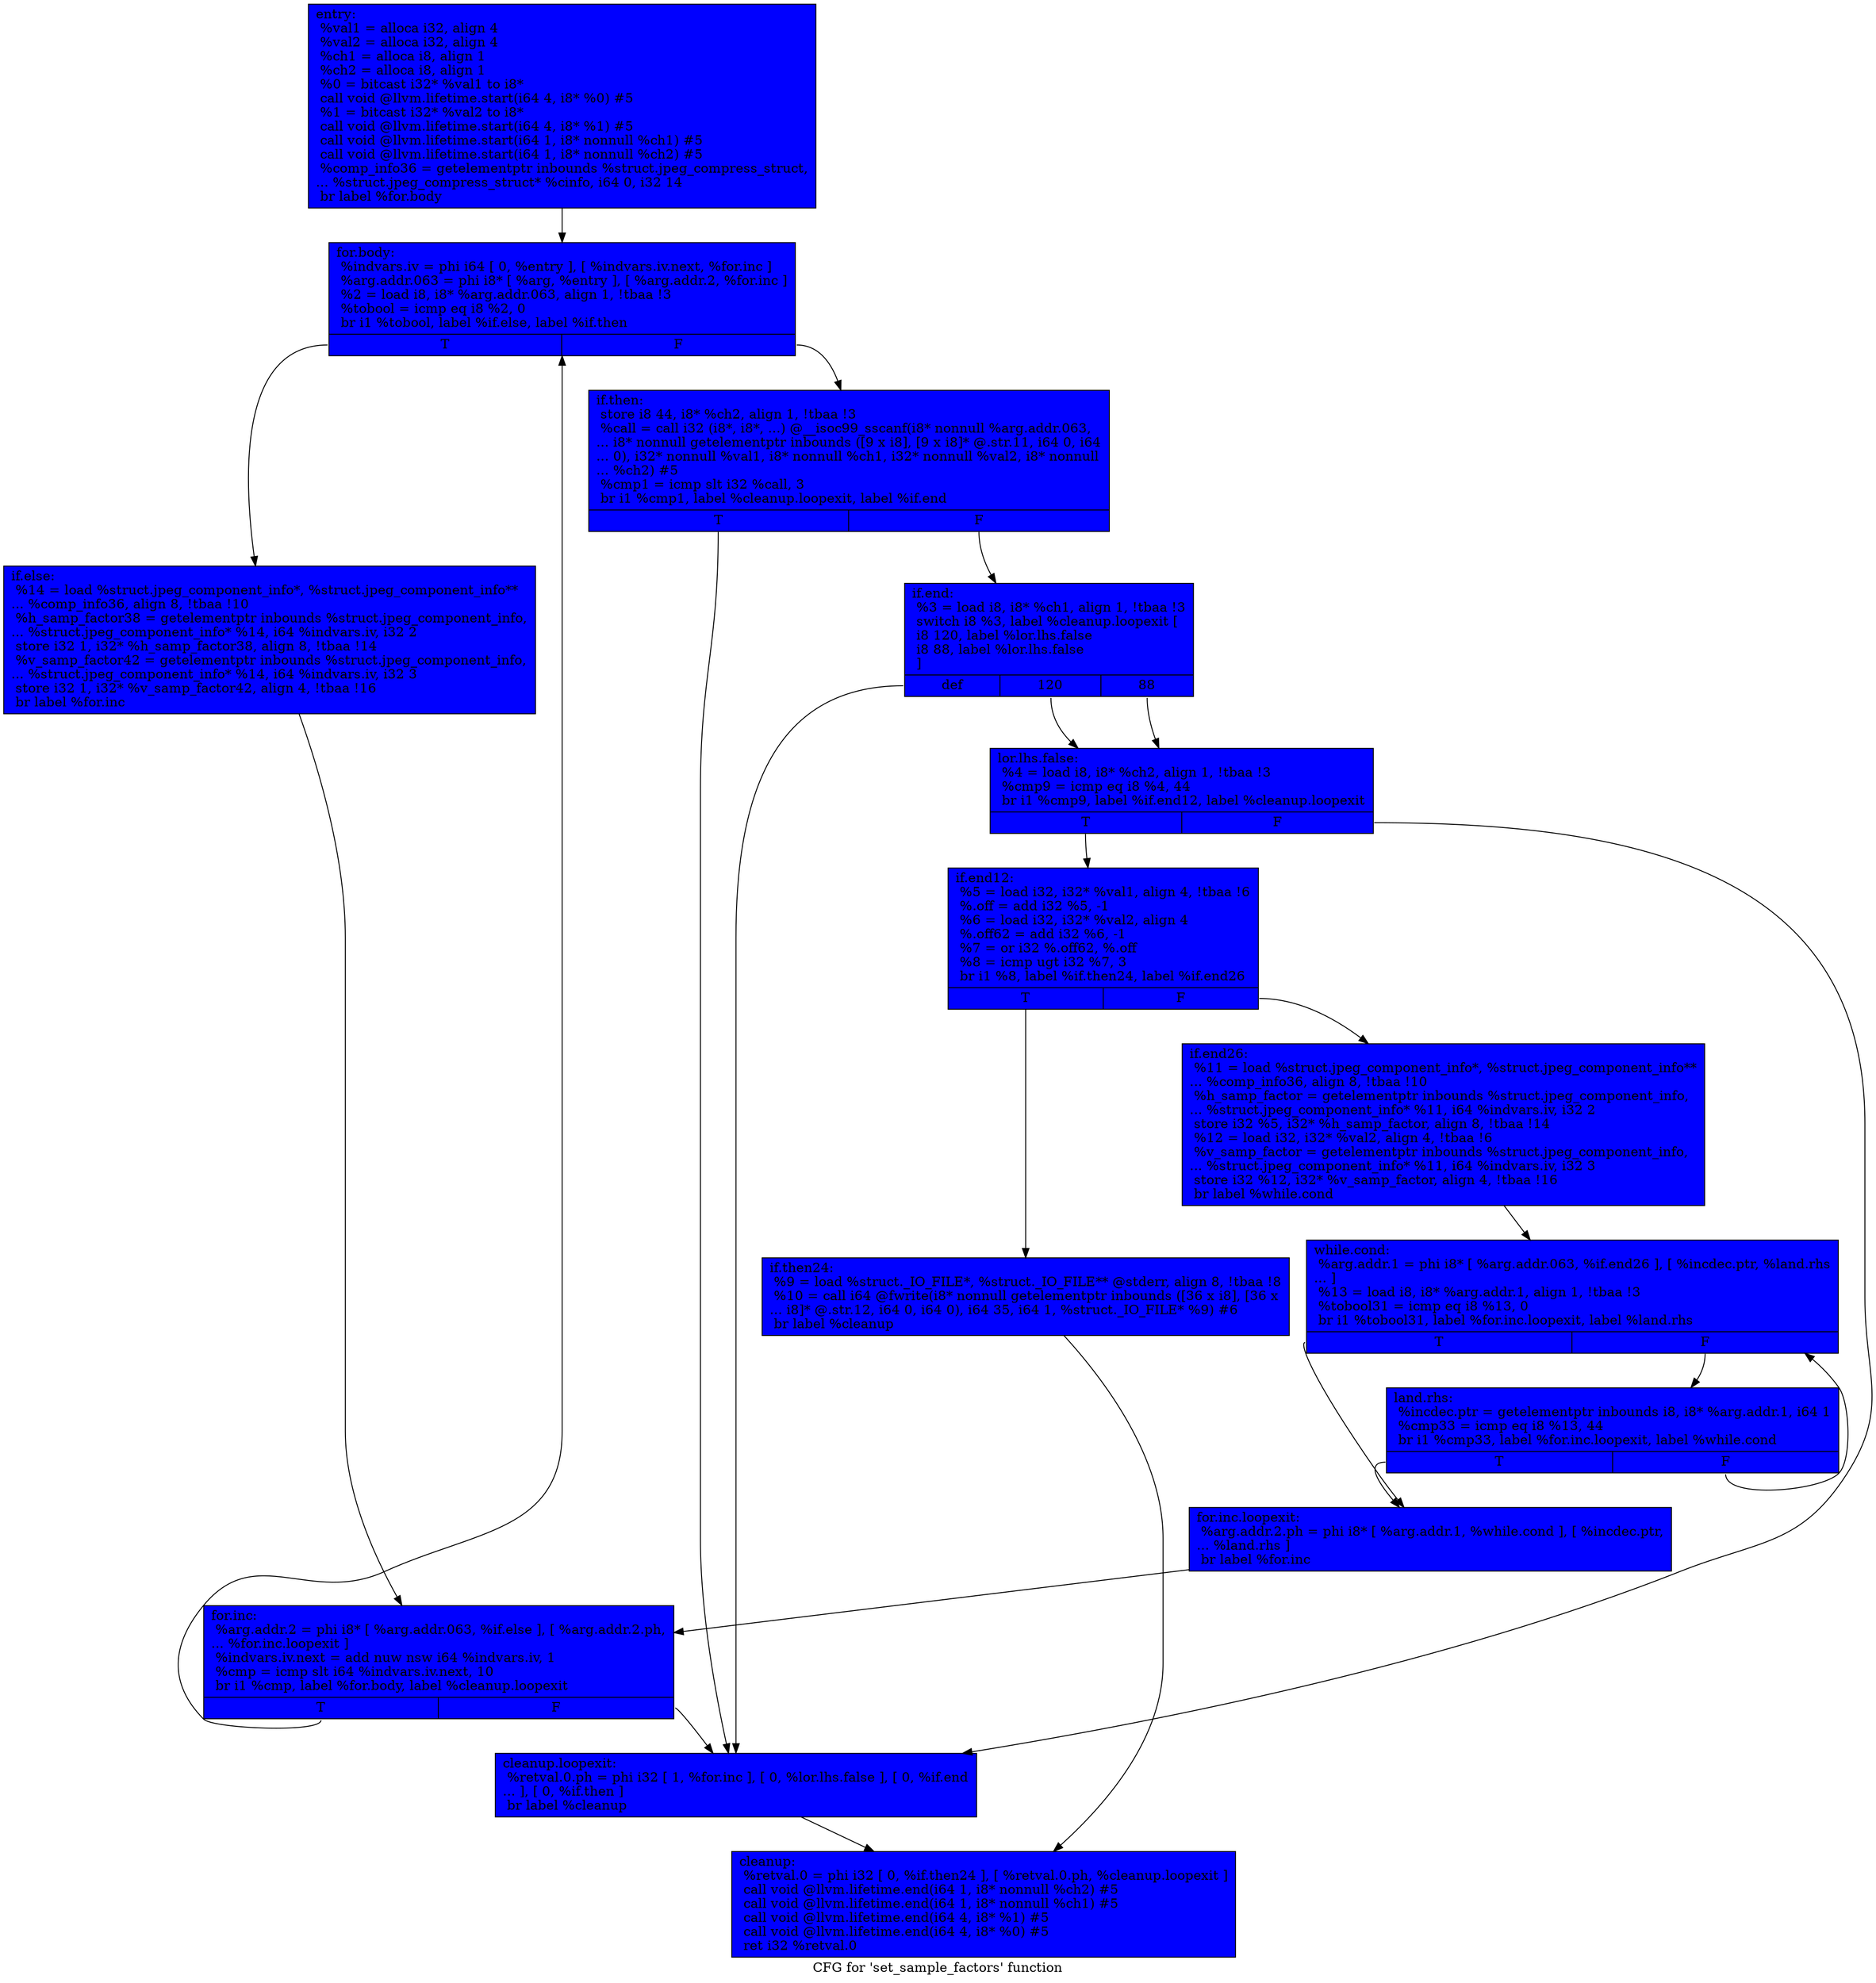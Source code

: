 digraph "CFG for 'set_sample_factors' function" {
	label="CFG for 'set_sample_factors' function";

	Node0x5e56490 [shape=record, style = filled, fillcolor = blue, label="{entry:\l  %val1 = alloca i32, align 4\l  %val2 = alloca i32, align 4\l  %ch1 = alloca i8, align 1\l  %ch2 = alloca i8, align 1\l  %0 = bitcast i32* %val1 to i8*\l  call void @llvm.lifetime.start(i64 4, i8* %0) #5\l  %1 = bitcast i32* %val2 to i8*\l  call void @llvm.lifetime.start(i64 4, i8* %1) #5\l  call void @llvm.lifetime.start(i64 1, i8* nonnull %ch1) #5\l  call void @llvm.lifetime.start(i64 1, i8* nonnull %ch2) #5\l  %comp_info36 = getelementptr inbounds %struct.jpeg_compress_struct,\l... %struct.jpeg_compress_struct* %cinfo, i64 0, i32 14\l  br label %for.body\l}"];
	Node0x5e56490 -> Node0x5e56ca0;
	Node0x5e56ca0 [shape=record, style = filled, fillcolor = blue, label="{for.body:                                         \l  %indvars.iv = phi i64 [ 0, %entry ], [ %indvars.iv.next, %for.inc ]\l  %arg.addr.063 = phi i8* [ %arg, %entry ], [ %arg.addr.2, %for.inc ]\l  %2 = load i8, i8* %arg.addr.063, align 1, !tbaa !3\l  %tobool = icmp eq i8 %2, 0\l  br i1 %tobool, label %if.else, label %if.then\l|{<s0>T|<s1>F}}"];
	Node0x5e56ca0:s0 -> Node0x5e56370;
	Node0x5e56ca0:s1 -> Node0x5e57440;
	Node0x5e57440 [shape=record, style = filled, fillcolor = blue, label="{if.then:                                          \l  store i8 44, i8* %ch2, align 1, !tbaa !3\l  %call = call i32 (i8*, i8*, ...) @__isoc99_sscanf(i8* nonnull %arg.addr.063,\l... i8* nonnull getelementptr inbounds ([9 x i8], [9 x i8]* @.str.11, i64 0, i64\l... 0), i32* nonnull %val1, i8* nonnull %ch1, i32* nonnull %val2, i8* nonnull\l... %ch2) #5\l  %cmp1 = icmp slt i32 %call, 3\l  br i1 %cmp1, label %cleanup.loopexit, label %if.end\l|{<s0>T|<s1>F}}"];
	Node0x5e57440:s0 -> Node0x5e579c0;
	Node0x5e57440:s1 -> Node0x5e57a60;
	Node0x5e57a60 [shape=record, style = filled, fillcolor = blue, label="{if.end:                                           \l  %3 = load i8, i8* %ch1, align 1, !tbaa !3\l  switch i8 %3, label %cleanup.loopexit [\l    i8 120, label %lor.lhs.false\l    i8 88, label %lor.lhs.false\l  ]\l|{<s0>def|<s1>120|<s2>88}}"];
	Node0x5e57a60:s0 -> Node0x5e579c0;
	Node0x5e57a60:s1 -> Node0x5e58010;
	Node0x5e57a60:s2 -> Node0x5e58010;
	Node0x5e58010 [shape=record, style = filled, fillcolor = blue, label="{lor.lhs.false:                                    \l  %4 = load i8, i8* %ch2, align 1, !tbaa !3\l  %cmp9 = icmp eq i8 %4, 44\l  br i1 %cmp9, label %if.end12, label %cleanup.loopexit\l|{<s0>T|<s1>F}}"];
	Node0x5e58010:s0 -> Node0x5e582f0;
	Node0x5e58010:s1 -> Node0x5e579c0;
	Node0x5e582f0 [shape=record, style = filled, fillcolor = blue, label="{if.end12:                                         \l  %5 = load i32, i32* %val1, align 4, !tbaa !6\l  %.off = add i32 %5, -1\l  %6 = load i32, i32* %val2, align 4\l  %.off62 = add i32 %6, -1\l  %7 = or i32 %.off62, %.off\l  %8 = icmp ugt i32 %7, 3\l  br i1 %8, label %if.then24, label %if.end26\l|{<s0>T|<s1>F}}"];
	Node0x5e582f0:s0 -> Node0x5e58200;
	Node0x5e582f0:s1 -> Node0x5e57300;
	Node0x5e58200 [shape=record, style = filled, fillcolor = blue, label="{if.then24:                                        \l  %9 = load %struct._IO_FILE*, %struct._IO_FILE** @stderr, align 8, !tbaa !8\l  %10 = call i64 @fwrite(i8* nonnull getelementptr inbounds ([36 x i8], [36 x\l... i8]* @.str.12, i64 0, i64 0), i64 35, i64 1, %struct._IO_FILE* %9) #6\l  br label %cleanup\l}"];
	Node0x5e58200 -> Node0x5e58e70;
	Node0x5e57300 [shape=record, style = filled, fillcolor = blue, label="{if.end26:                                         \l  %11 = load %struct.jpeg_component_info*, %struct.jpeg_component_info**\l... %comp_info36, align 8, !tbaa !10\l  %h_samp_factor = getelementptr inbounds %struct.jpeg_component_info,\l... %struct.jpeg_component_info* %11, i64 %indvars.iv, i32 2\l  store i32 %5, i32* %h_samp_factor, align 8, !tbaa !14\l  %12 = load i32, i32* %val2, align 4, !tbaa !6\l  %v_samp_factor = getelementptr inbounds %struct.jpeg_component_info,\l... %struct.jpeg_component_info* %11, i64 %indvars.iv, i32 3\l  store i32 %12, i32* %v_samp_factor, align 4, !tbaa !16\l  br label %while.cond\l}"];
	Node0x5e57300 -> Node0x5e594e0;
	Node0x5e594e0 [shape=record, style = filled, fillcolor = blue, label="{while.cond:                                       \l  %arg.addr.1 = phi i8* [ %arg.addr.063, %if.end26 ], [ %incdec.ptr, %land.rhs\l... ]\l  %13 = load i8, i8* %arg.addr.1, align 1, !tbaa !3\l  %tobool31 = icmp eq i8 %13, 0\l  br i1 %tobool31, label %for.inc.loopexit, label %land.rhs\l|{<s0>T|<s1>F}}"];
	Node0x5e594e0:s0 -> Node0x5e59990;
	Node0x5e594e0:s1 -> Node0x5e59690;
	Node0x5e59690 [shape=record, style = filled, fillcolor = blue, label="{land.rhs:                                         \l  %incdec.ptr = getelementptr inbounds i8, i8* %arg.addr.1, i64 1\l  %cmp33 = icmp eq i8 %13, 44\l  br i1 %cmp33, label %for.inc.loopexit, label %while.cond\l|{<s0>T|<s1>F}}"];
	Node0x5e59690:s0 -> Node0x5e59990;
	Node0x5e59690:s1 -> Node0x5e594e0;
	Node0x5e56370 [shape=record, style = filled, fillcolor = blue, label="{if.else:                                          \l  %14 = load %struct.jpeg_component_info*, %struct.jpeg_component_info**\l... %comp_info36, align 8, !tbaa !10\l  %h_samp_factor38 = getelementptr inbounds %struct.jpeg_component_info,\l... %struct.jpeg_component_info* %14, i64 %indvars.iv, i32 2\l  store i32 1, i32* %h_samp_factor38, align 8, !tbaa !14\l  %v_samp_factor42 = getelementptr inbounds %struct.jpeg_component_info,\l... %struct.jpeg_component_info* %14, i64 %indvars.iv, i32 3\l  store i32 1, i32* %v_samp_factor42, align 4, !tbaa !16\l  br label %for.inc\l}"];
	Node0x5e56370 -> Node0x5e56e50;
	Node0x5e59990 [shape=record, style = filled, fillcolor = blue, label="{for.inc.loopexit:                                 \l  %arg.addr.2.ph = phi i8* [ %arg.addr.1, %while.cond ], [ %incdec.ptr,\l... %land.rhs ]\l  br label %for.inc\l}"];
	Node0x5e59990 -> Node0x5e56e50;
	Node0x5e56e50 [shape=record, style = filled, fillcolor = blue, label="{for.inc:                                          \l  %arg.addr.2 = phi i8* [ %arg.addr.063, %if.else ], [ %arg.addr.2.ph,\l... %for.inc.loopexit ]\l  %indvars.iv.next = add nuw nsw i64 %indvars.iv, 1\l  %cmp = icmp slt i64 %indvars.iv.next, 10\l  br i1 %cmp, label %for.body, label %cleanup.loopexit\l|{<s0>T|<s1>F}}"];
	Node0x5e56e50:s0 -> Node0x5e56ca0;
	Node0x5e56e50:s1 -> Node0x5e579c0;
	Node0x5e579c0 [shape=record, style = filled, fillcolor = blue, label="{cleanup.loopexit:                                 \l  %retval.0.ph = phi i32 [ 1, %for.inc ], [ 0, %lor.lhs.false ], [ 0, %if.end\l... ], [ 0, %if.then ]\l  br label %cleanup\l}"];
	Node0x5e579c0 -> Node0x5e58e70;
	Node0x5e58e70 [shape=record, style = filled, fillcolor = blue, label="{cleanup:                                          \l  %retval.0 = phi i32 [ 0, %if.then24 ], [ %retval.0.ph, %cleanup.loopexit ]\l  call void @llvm.lifetime.end(i64 1, i8* nonnull %ch2) #5\l  call void @llvm.lifetime.end(i64 1, i8* nonnull %ch1) #5\l  call void @llvm.lifetime.end(i64 4, i8* %1) #5\l  call void @llvm.lifetime.end(i64 4, i8* %0) #5\l  ret i32 %retval.0\l}"];
}
